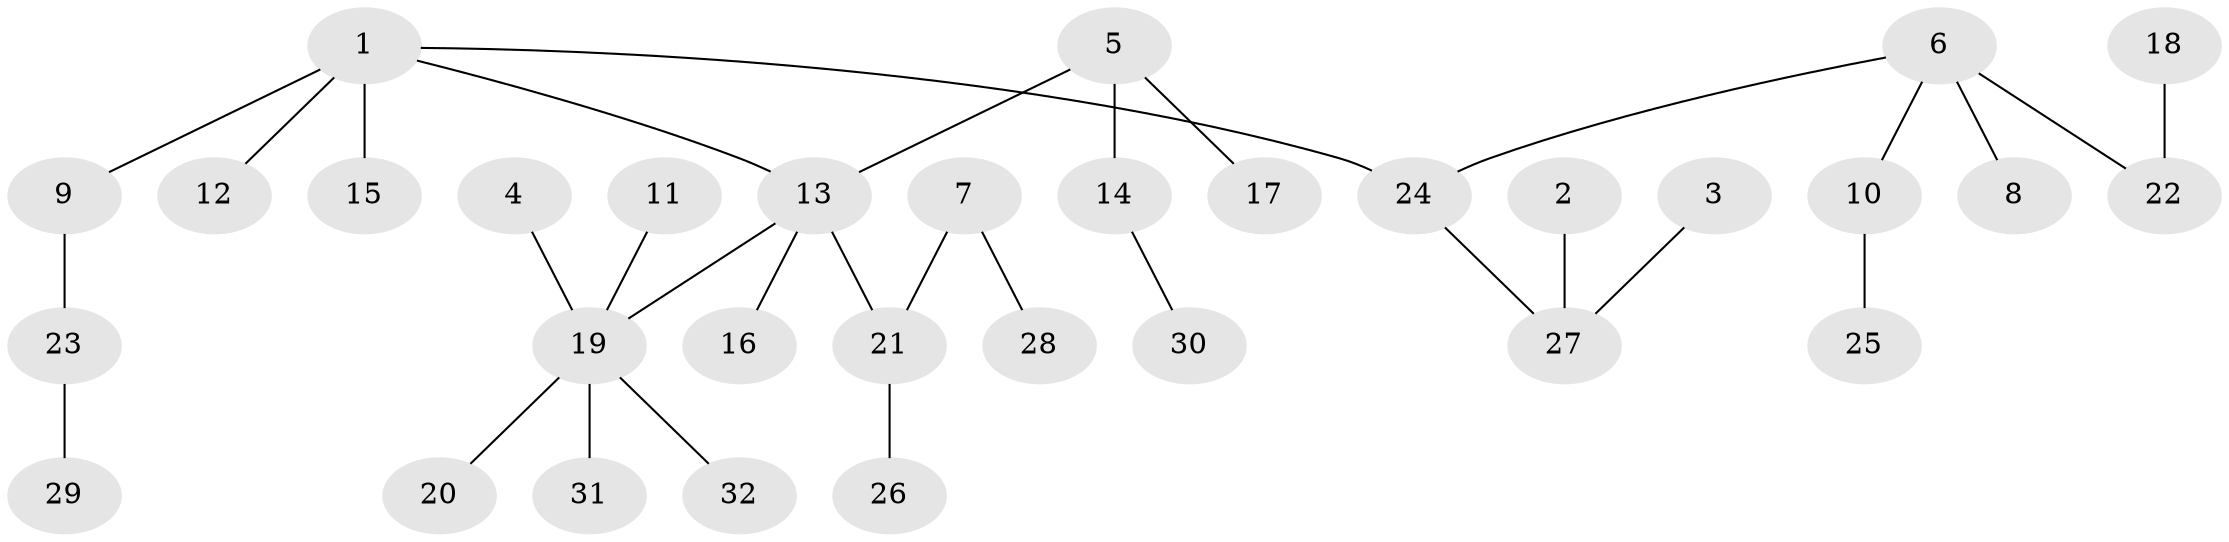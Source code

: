 // original degree distribution, {6: 0.038461538461538464, 4: 0.09615384615384616, 1: 0.5576923076923077, 3: 0.07692307692307693, 7: 0.019230769230769232, 2: 0.21153846153846154}
// Generated by graph-tools (version 1.1) at 2025/37/03/04/25 23:37:30]
// undirected, 32 vertices, 31 edges
graph export_dot {
  node [color=gray90,style=filled];
  1;
  2;
  3;
  4;
  5;
  6;
  7;
  8;
  9;
  10;
  11;
  12;
  13;
  14;
  15;
  16;
  17;
  18;
  19;
  20;
  21;
  22;
  23;
  24;
  25;
  26;
  27;
  28;
  29;
  30;
  31;
  32;
  1 -- 9 [weight=1.0];
  1 -- 12 [weight=1.0];
  1 -- 13 [weight=1.0];
  1 -- 15 [weight=1.0];
  1 -- 24 [weight=1.0];
  2 -- 27 [weight=1.0];
  3 -- 27 [weight=1.0];
  4 -- 19 [weight=1.0];
  5 -- 13 [weight=1.0];
  5 -- 14 [weight=1.0];
  5 -- 17 [weight=1.0];
  6 -- 8 [weight=1.0];
  6 -- 10 [weight=1.0];
  6 -- 22 [weight=1.0];
  6 -- 24 [weight=1.0];
  7 -- 21 [weight=1.0];
  7 -- 28 [weight=1.0];
  9 -- 23 [weight=1.0];
  10 -- 25 [weight=1.0];
  11 -- 19 [weight=1.0];
  13 -- 16 [weight=1.0];
  13 -- 19 [weight=1.0];
  13 -- 21 [weight=1.0];
  14 -- 30 [weight=1.0];
  18 -- 22 [weight=1.0];
  19 -- 20 [weight=1.0];
  19 -- 31 [weight=1.0];
  19 -- 32 [weight=1.0];
  21 -- 26 [weight=1.0];
  23 -- 29 [weight=1.0];
  24 -- 27 [weight=1.0];
}
